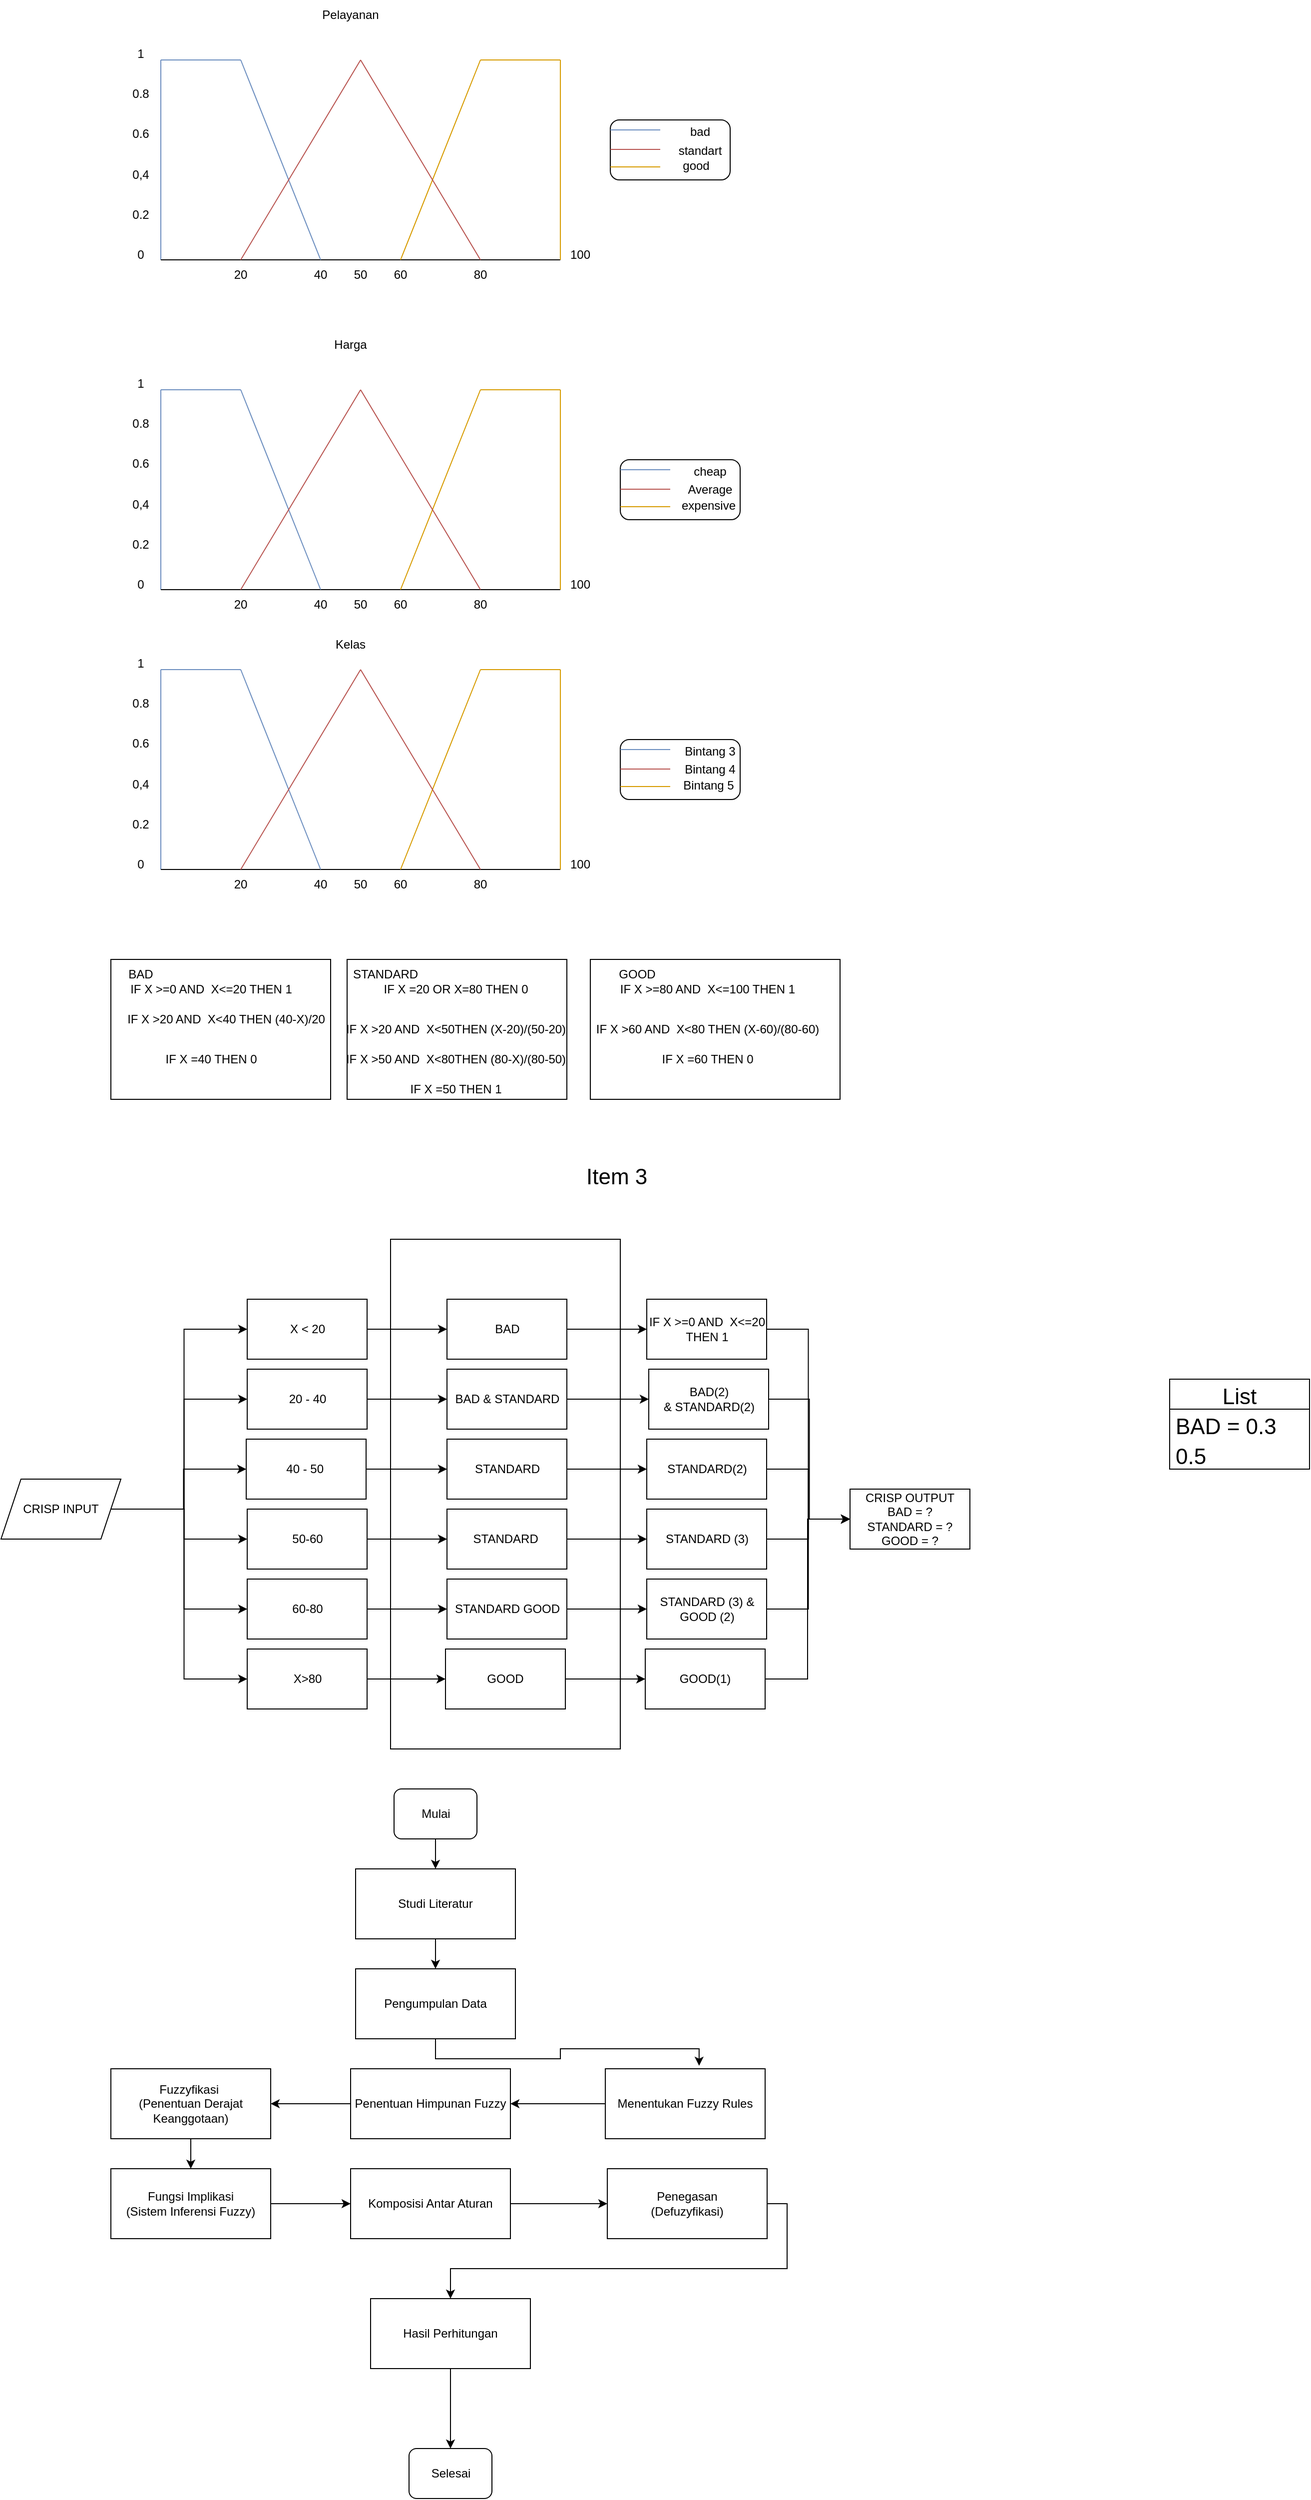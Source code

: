 <mxfile version="15.9.6" type="device"><diagram id="vfJWQUJCy7Mmr3GmOc0D" name="Page-1"><mxGraphModel dx="2071" dy="1744" grid="1" gridSize="10" guides="1" tooltips="1" connect="1" arrows="1" fold="1" page="1" pageScale="1" pageWidth="850" pageHeight="1100" background="none" math="0" shadow="0"><root><mxCell id="0"/><mxCell id="1" parent="0"/><mxCell id="0C4jwOHCTcYR7QHNZJCI-3" value="" style="rounded=0;whiteSpace=wrap;html=1;" parent="1" vertex="1"><mxGeometry x="510" y="650" width="250" height="140" as="geometry"/></mxCell><mxCell id="0C4jwOHCTcYR7QHNZJCI-2" value="" style="rounded=0;whiteSpace=wrap;html=1;" parent="1" vertex="1"><mxGeometry x="266.5" y="650" width="220" height="140" as="geometry"/></mxCell><mxCell id="0C4jwOHCTcYR7QHNZJCI-1" value="" style="rounded=0;whiteSpace=wrap;html=1;" parent="1" vertex="1"><mxGeometry x="30" y="650" width="220" height="140" as="geometry"/></mxCell><mxCell id="fblPmqSFpStAacAFeAP8-191" value="" style="rounded=0;whiteSpace=wrap;html=1;" parent="1" vertex="1"><mxGeometry x="310" y="930" width="230" height="510" as="geometry"/></mxCell><mxCell id="fblPmqSFpStAacAFeAP8-78" value="" style="endArrow=none;html=1;rounded=0;fillColor=#dae8fc;strokeColor=#6c8ebf;" parent="1" edge="1"><mxGeometry width="50" height="50" relative="1" as="geometry"><mxPoint x="80" y="280" as="sourcePoint"/><mxPoint x="80" y="80" as="targetPoint"/></mxGeometry></mxCell><mxCell id="fblPmqSFpStAacAFeAP8-79" value="" style="endArrow=none;html=1;rounded=0;" parent="1" edge="1"><mxGeometry width="50" height="50" relative="1" as="geometry"><mxPoint x="80" y="280" as="sourcePoint"/><mxPoint x="480" y="280" as="targetPoint"/></mxGeometry></mxCell><mxCell id="fblPmqSFpStAacAFeAP8-80" value="" style="endArrow=none;html=1;rounded=0;fillColor=#dae8fc;strokeColor=#6c8ebf;" parent="1" edge="1"><mxGeometry width="50" height="50" relative="1" as="geometry"><mxPoint x="80" y="80" as="sourcePoint"/><mxPoint x="160" y="80" as="targetPoint"/></mxGeometry></mxCell><mxCell id="fblPmqSFpStAacAFeAP8-81" value="" style="endArrow=none;html=1;rounded=0;fillColor=#dae8fc;strokeColor=#6c8ebf;" parent="1" edge="1"><mxGeometry width="50" height="50" relative="1" as="geometry"><mxPoint x="160" y="80" as="sourcePoint"/><mxPoint x="240" y="280" as="targetPoint"/></mxGeometry></mxCell><mxCell id="fblPmqSFpStAacAFeAP8-82" value="0" style="text;html=1;strokeColor=none;fillColor=none;align=center;verticalAlign=middle;whiteSpace=wrap;rounded=0;" parent="1" vertex="1"><mxGeometry x="30" y="260" width="60" height="30" as="geometry"/></mxCell><mxCell id="fblPmqSFpStAacAFeAP8-83" value="0.2" style="text;html=1;strokeColor=none;fillColor=none;align=center;verticalAlign=middle;whiteSpace=wrap;rounded=0;" parent="1" vertex="1"><mxGeometry x="30" y="220" width="60" height="30" as="geometry"/></mxCell><mxCell id="fblPmqSFpStAacAFeAP8-84" value="0,4" style="text;html=1;strokeColor=none;fillColor=none;align=center;verticalAlign=middle;whiteSpace=wrap;rounded=0;" parent="1" vertex="1"><mxGeometry x="30" y="180" width="60" height="30" as="geometry"/></mxCell><mxCell id="fblPmqSFpStAacAFeAP8-85" value="0.6" style="text;html=1;strokeColor=none;fillColor=none;align=center;verticalAlign=middle;whiteSpace=wrap;rounded=0;" parent="1" vertex="1"><mxGeometry x="30" y="140" width="60" height="27" as="geometry"/></mxCell><mxCell id="fblPmqSFpStAacAFeAP8-86" value="0.8" style="text;html=1;strokeColor=none;fillColor=none;align=center;verticalAlign=middle;whiteSpace=wrap;rounded=0;" parent="1" vertex="1"><mxGeometry x="30" y="100" width="60" height="27" as="geometry"/></mxCell><mxCell id="fblPmqSFpStAacAFeAP8-87" value="1" style="text;html=1;strokeColor=none;fillColor=none;align=center;verticalAlign=middle;whiteSpace=wrap;rounded=0;" parent="1" vertex="1"><mxGeometry x="30" y="60" width="60" height="27" as="geometry"/></mxCell><mxCell id="fblPmqSFpStAacAFeAP8-88" value="" style="endArrow=none;html=1;rounded=0;fillColor=#f8cecc;strokeColor=#b85450;" parent="1" edge="1"><mxGeometry width="50" height="50" relative="1" as="geometry"><mxPoint x="160" y="280" as="sourcePoint"/><mxPoint x="280" y="80" as="targetPoint"/></mxGeometry></mxCell><mxCell id="fblPmqSFpStAacAFeAP8-89" value="" style="endArrow=none;html=1;rounded=0;fillColor=#ffe6cc;strokeColor=#d79b00;" parent="1" edge="1"><mxGeometry width="50" height="50" relative="1" as="geometry"><mxPoint x="480" y="280" as="sourcePoint"/><mxPoint x="480" y="80" as="targetPoint"/></mxGeometry></mxCell><mxCell id="fblPmqSFpStAacAFeAP8-90" value="" style="endArrow=none;html=1;rounded=0;fillColor=#ffe6cc;strokeColor=#d79b00;" parent="1" edge="1"><mxGeometry width="50" height="50" relative="1" as="geometry"><mxPoint x="400" y="80" as="sourcePoint"/><mxPoint x="480" y="80" as="targetPoint"/></mxGeometry></mxCell><mxCell id="fblPmqSFpStAacAFeAP8-91" value="" style="endArrow=none;html=1;rounded=0;fillColor=#ffe6cc;strokeColor=#d79b00;" parent="1" edge="1"><mxGeometry width="50" height="50" relative="1" as="geometry"><mxPoint x="320" y="280" as="sourcePoint"/><mxPoint x="400" y="80" as="targetPoint"/></mxGeometry></mxCell><mxCell id="fblPmqSFpStAacAFeAP8-92" value="" style="endArrow=none;html=1;rounded=0;fillColor=#f8cecc;strokeColor=#b85450;" parent="1" edge="1"><mxGeometry width="50" height="50" relative="1" as="geometry"><mxPoint x="400" y="280" as="sourcePoint"/><mxPoint x="280" y="80" as="targetPoint"/></mxGeometry></mxCell><mxCell id="fblPmqSFpStAacAFeAP8-107" value="Harga" style="text;html=1;strokeColor=none;fillColor=none;align=center;verticalAlign=middle;whiteSpace=wrap;rounded=0;" parent="1" vertex="1"><mxGeometry x="240" y="20" width="60" height="30" as="geometry"/></mxCell><mxCell id="fblPmqSFpStAacAFeAP8-108" value="Kelas" style="text;html=1;strokeColor=none;fillColor=none;align=center;verticalAlign=middle;whiteSpace=wrap;rounded=0;" parent="1" vertex="1"><mxGeometry x="240" y="320" width="60" height="30" as="geometry"/></mxCell><mxCell id="fblPmqSFpStAacAFeAP8-117" value="&amp;nbsp; &amp;nbsp; &amp;nbsp;" style="rounded=1;whiteSpace=wrap;html=1;" parent="1" vertex="1"><mxGeometry x="540" y="430" width="120" height="60" as="geometry"/></mxCell><mxCell id="fblPmqSFpStAacAFeAP8-118" value="" style="endArrow=none;html=1;rounded=0;fillColor=#dae8fc;strokeColor=#6c8ebf;" parent="1" edge="1"><mxGeometry width="50" height="50" relative="1" as="geometry"><mxPoint x="540" y="440" as="sourcePoint"/><mxPoint x="590" y="440" as="targetPoint"/></mxGeometry></mxCell><mxCell id="fblPmqSFpStAacAFeAP8-119" value="" style="endArrow=none;html=1;rounded=0;fillColor=#f8cecc;strokeColor=#b85450;" parent="1" edge="1"><mxGeometry width="50" height="50" relative="1" as="geometry"><mxPoint x="540" y="459.5" as="sourcePoint"/><mxPoint x="590" y="459.5" as="targetPoint"/></mxGeometry></mxCell><mxCell id="fblPmqSFpStAacAFeAP8-120" value="" style="endArrow=none;html=1;rounded=0;fillColor=#ffe6cc;strokeColor=#d79b00;" parent="1" edge="1"><mxGeometry width="50" height="50" relative="1" as="geometry"><mxPoint x="540" y="477" as="sourcePoint"/><mxPoint x="590" y="477" as="targetPoint"/></mxGeometry></mxCell><mxCell id="fblPmqSFpStAacAFeAP8-121" value="Bintang 3" style="text;html=1;strokeColor=none;fillColor=none;align=center;verticalAlign=middle;whiteSpace=wrap;rounded=0;" parent="1" vertex="1"><mxGeometry x="600" y="430" width="60" height="23" as="geometry"/></mxCell><mxCell id="fblPmqSFpStAacAFeAP8-122" value="Bintang 4" style="text;html=1;strokeColor=none;fillColor=none;align=center;verticalAlign=middle;whiteSpace=wrap;rounded=0;" parent="1" vertex="1"><mxGeometry x="600" y="445" width="60" height="30" as="geometry"/></mxCell><mxCell id="fblPmqSFpStAacAFeAP8-123" value="Bintang 5" style="text;html=1;strokeColor=none;fillColor=none;align=center;verticalAlign=middle;whiteSpace=wrap;rounded=0;" parent="1" vertex="1"><mxGeometry x="600" y="470" width="57" height="12" as="geometry"/></mxCell><mxCell id="fblPmqSFpStAacAFeAP8-124" value="100" style="text;html=1;strokeColor=none;fillColor=none;align=center;verticalAlign=middle;whiteSpace=wrap;rounded=0;" parent="1" vertex="1"><mxGeometry x="470" y="260" width="60" height="30" as="geometry"/></mxCell><mxCell id="fblPmqSFpStAacAFeAP8-125" value="100" style="text;html=1;strokeColor=none;fillColor=none;align=center;verticalAlign=middle;whiteSpace=wrap;rounded=0;" parent="1" vertex="1"><mxGeometry x="470" y="540" width="60" height="30" as="geometry"/></mxCell><mxCell id="fblPmqSFpStAacAFeAP8-127" value="20" style="text;html=1;strokeColor=none;fillColor=none;align=center;verticalAlign=middle;whiteSpace=wrap;rounded=0;" parent="1" vertex="1"><mxGeometry x="130" y="280" width="60" height="30" as="geometry"/></mxCell><mxCell id="fblPmqSFpStAacAFeAP8-129" value="40" style="text;html=1;strokeColor=none;fillColor=none;align=center;verticalAlign=middle;whiteSpace=wrap;rounded=0;" parent="1" vertex="1"><mxGeometry x="210" y="280" width="60" height="30" as="geometry"/></mxCell><mxCell id="fblPmqSFpStAacAFeAP8-130" value="50" style="text;html=1;strokeColor=none;fillColor=none;align=center;verticalAlign=middle;whiteSpace=wrap;rounded=0;" parent="1" vertex="1"><mxGeometry x="250" y="280" width="60" height="30" as="geometry"/></mxCell><mxCell id="fblPmqSFpStAacAFeAP8-131" value="60" style="text;html=1;strokeColor=none;fillColor=none;align=center;verticalAlign=middle;whiteSpace=wrap;rounded=0;" parent="1" vertex="1"><mxGeometry x="290" y="280" width="60" height="30" as="geometry"/></mxCell><mxCell id="fblPmqSFpStAacAFeAP8-133" value="80" style="text;html=1;strokeColor=none;fillColor=none;align=center;verticalAlign=middle;whiteSpace=wrap;rounded=0;" parent="1" vertex="1"><mxGeometry x="370" y="280" width="60" height="30" as="geometry"/></mxCell><mxCell id="fblPmqSFpStAacAFeAP8-134" value="" style="endArrow=none;html=1;rounded=0;fillColor=#dae8fc;strokeColor=#6c8ebf;" parent="1" edge="1"><mxGeometry width="50" height="50" relative="1" as="geometry"><mxPoint x="80" y="560" as="sourcePoint"/><mxPoint x="80" y="360" as="targetPoint"/></mxGeometry></mxCell><mxCell id="fblPmqSFpStAacAFeAP8-135" value="" style="endArrow=none;html=1;rounded=0;" parent="1" edge="1"><mxGeometry width="50" height="50" relative="1" as="geometry"><mxPoint x="80" y="560" as="sourcePoint"/><mxPoint x="480" y="560" as="targetPoint"/></mxGeometry></mxCell><mxCell id="fblPmqSFpStAacAFeAP8-136" value="" style="endArrow=none;html=1;rounded=0;fillColor=#dae8fc;strokeColor=#6c8ebf;" parent="1" edge="1"><mxGeometry width="50" height="50" relative="1" as="geometry"><mxPoint x="80" y="360" as="sourcePoint"/><mxPoint x="160" y="360" as="targetPoint"/></mxGeometry></mxCell><mxCell id="fblPmqSFpStAacAFeAP8-137" value="" style="endArrow=none;html=1;rounded=0;fillColor=#dae8fc;strokeColor=#6c8ebf;" parent="1" edge="1"><mxGeometry width="50" height="50" relative="1" as="geometry"><mxPoint x="160" y="360" as="sourcePoint"/><mxPoint x="240" y="560" as="targetPoint"/></mxGeometry></mxCell><mxCell id="fblPmqSFpStAacAFeAP8-138" value="0" style="text;html=1;strokeColor=none;fillColor=none;align=center;verticalAlign=middle;whiteSpace=wrap;rounded=0;" parent="1" vertex="1"><mxGeometry x="30" y="540" width="60" height="30" as="geometry"/></mxCell><mxCell id="fblPmqSFpStAacAFeAP8-139" value="0.2" style="text;html=1;strokeColor=none;fillColor=none;align=center;verticalAlign=middle;whiteSpace=wrap;rounded=0;" parent="1" vertex="1"><mxGeometry x="30" y="500" width="60" height="30" as="geometry"/></mxCell><mxCell id="fblPmqSFpStAacAFeAP8-140" value="0,4" style="text;html=1;strokeColor=none;fillColor=none;align=center;verticalAlign=middle;whiteSpace=wrap;rounded=0;" parent="1" vertex="1"><mxGeometry x="30" y="460" width="60" height="30" as="geometry"/></mxCell><mxCell id="fblPmqSFpStAacAFeAP8-141" value="0.6" style="text;html=1;strokeColor=none;fillColor=none;align=center;verticalAlign=middle;whiteSpace=wrap;rounded=0;" parent="1" vertex="1"><mxGeometry x="30" y="420" width="60" height="27" as="geometry"/></mxCell><mxCell id="fblPmqSFpStAacAFeAP8-142" value="0.8" style="text;html=1;strokeColor=none;fillColor=none;align=center;verticalAlign=middle;whiteSpace=wrap;rounded=0;" parent="1" vertex="1"><mxGeometry x="30" y="380" width="60" height="27" as="geometry"/></mxCell><mxCell id="fblPmqSFpStAacAFeAP8-143" value="1" style="text;html=1;strokeColor=none;fillColor=none;align=center;verticalAlign=middle;whiteSpace=wrap;rounded=0;" parent="1" vertex="1"><mxGeometry x="30" y="340" width="60" height="27" as="geometry"/></mxCell><mxCell id="fblPmqSFpStAacAFeAP8-144" value="" style="endArrow=none;html=1;rounded=0;fillColor=#f8cecc;strokeColor=#b85450;" parent="1" edge="1"><mxGeometry width="50" height="50" relative="1" as="geometry"><mxPoint x="160" y="560" as="sourcePoint"/><mxPoint x="280" y="360" as="targetPoint"/></mxGeometry></mxCell><mxCell id="fblPmqSFpStAacAFeAP8-145" value="" style="endArrow=none;html=1;rounded=0;fillColor=#ffe6cc;strokeColor=#d79b00;" parent="1" edge="1"><mxGeometry width="50" height="50" relative="1" as="geometry"><mxPoint x="480" y="560" as="sourcePoint"/><mxPoint x="480" y="360" as="targetPoint"/></mxGeometry></mxCell><mxCell id="fblPmqSFpStAacAFeAP8-146" value="" style="endArrow=none;html=1;rounded=0;fillColor=#ffe6cc;strokeColor=#d79b00;" parent="1" edge="1"><mxGeometry width="50" height="50" relative="1" as="geometry"><mxPoint x="400" y="360" as="sourcePoint"/><mxPoint x="480" y="360" as="targetPoint"/></mxGeometry></mxCell><mxCell id="fblPmqSFpStAacAFeAP8-147" value="" style="endArrow=none;html=1;rounded=0;fillColor=#ffe6cc;strokeColor=#d79b00;" parent="1" edge="1"><mxGeometry width="50" height="50" relative="1" as="geometry"><mxPoint x="320" y="560" as="sourcePoint"/><mxPoint x="400" y="360" as="targetPoint"/></mxGeometry></mxCell><mxCell id="fblPmqSFpStAacAFeAP8-148" value="" style="endArrow=none;html=1;rounded=0;fillColor=#f8cecc;strokeColor=#b85450;" parent="1" edge="1"><mxGeometry width="50" height="50" relative="1" as="geometry"><mxPoint x="400" y="560" as="sourcePoint"/><mxPoint x="280" y="360" as="targetPoint"/></mxGeometry></mxCell><mxCell id="fblPmqSFpStAacAFeAP8-149" value="20" style="text;html=1;strokeColor=none;fillColor=none;align=center;verticalAlign=middle;whiteSpace=wrap;rounded=0;" parent="1" vertex="1"><mxGeometry x="130" y="560" width="60" height="30" as="geometry"/></mxCell><mxCell id="fblPmqSFpStAacAFeAP8-150" value="40" style="text;html=1;strokeColor=none;fillColor=none;align=center;verticalAlign=middle;whiteSpace=wrap;rounded=0;" parent="1" vertex="1"><mxGeometry x="210" y="560" width="60" height="30" as="geometry"/></mxCell><mxCell id="fblPmqSFpStAacAFeAP8-151" value="50" style="text;html=1;strokeColor=none;fillColor=none;align=center;verticalAlign=middle;whiteSpace=wrap;rounded=0;" parent="1" vertex="1"><mxGeometry x="250" y="560" width="60" height="30" as="geometry"/></mxCell><mxCell id="fblPmqSFpStAacAFeAP8-152" value="60" style="text;html=1;strokeColor=none;fillColor=none;align=center;verticalAlign=middle;whiteSpace=wrap;rounded=0;" parent="1" vertex="1"><mxGeometry x="290" y="560" width="60" height="30" as="geometry"/></mxCell><mxCell id="fblPmqSFpStAacAFeAP8-153" value="80" style="text;html=1;strokeColor=none;fillColor=none;align=center;verticalAlign=middle;whiteSpace=wrap;rounded=0;" parent="1" vertex="1"><mxGeometry x="370" y="560" width="60" height="30" as="geometry"/></mxCell><mxCell id="fblPmqSFpStAacAFeAP8-154" value="IF X &amp;gt;=0 AND&amp;nbsp; X&amp;lt;=20 THEN 1" style="text;html=1;align=center;verticalAlign=middle;resizable=0;points=[];autosize=1;strokeColor=none;fillColor=none;" parent="1" vertex="1"><mxGeometry x="40" y="670" width="180" height="20" as="geometry"/></mxCell><mxCell id="fblPmqSFpStAacAFeAP8-155" value="BAD" style="text;html=1;strokeColor=none;fillColor=none;align=center;verticalAlign=middle;whiteSpace=wrap;rounded=0;" parent="1" vertex="1"><mxGeometry x="30" y="650" width="60" height="30" as="geometry"/></mxCell><mxCell id="fblPmqSFpStAacAFeAP8-157" value="IF X &amp;gt;20 AND&amp;nbsp; X&amp;lt;40 THEN (40-X)/20" style="text;html=1;align=center;verticalAlign=middle;resizable=0;points=[];autosize=1;strokeColor=none;fillColor=none;" parent="1" vertex="1"><mxGeometry x="40" y="700" width="210" height="20" as="geometry"/></mxCell><mxCell id="fblPmqSFpStAacAFeAP8-158" value="IF X =40 THEN 0" style="text;html=1;align=center;verticalAlign=middle;resizable=0;points=[];autosize=1;strokeColor=none;fillColor=none;" parent="1" vertex="1"><mxGeometry x="75" y="740" width="110" height="20" as="geometry"/></mxCell><mxCell id="fblPmqSFpStAacAFeAP8-160" value="IF X =20 OR X=80 THEN 0" style="text;html=1;align=center;verticalAlign=middle;resizable=0;points=[];autosize=1;strokeColor=none;fillColor=none;" parent="1" vertex="1"><mxGeometry x="295" y="670" width="160" height="20" as="geometry"/></mxCell><mxCell id="fblPmqSFpStAacAFeAP8-161" value="STANDARD" style="text;html=1;strokeColor=none;fillColor=none;align=center;verticalAlign=middle;whiteSpace=wrap;rounded=0;" parent="1" vertex="1"><mxGeometry x="275" y="650" width="60" height="30" as="geometry"/></mxCell><mxCell id="fblPmqSFpStAacAFeAP8-162" value="IF X &amp;gt;20 AND&amp;nbsp; X&amp;lt;50THEN (X-20)/(50-20)" style="text;html=1;align=center;verticalAlign=middle;resizable=0;points=[];autosize=1;strokeColor=none;fillColor=none;" parent="1" vertex="1"><mxGeometry x="255" y="710" width="240" height="20" as="geometry"/></mxCell><mxCell id="fblPmqSFpStAacAFeAP8-163" value="IF X =50 THEN 1" style="text;html=1;align=center;verticalAlign=middle;resizable=0;points=[];autosize=1;strokeColor=none;fillColor=none;" parent="1" vertex="1"><mxGeometry x="320" y="770" width="110" height="20" as="geometry"/></mxCell><mxCell id="fblPmqSFpStAacAFeAP8-164" value="IF X &amp;gt;50 AND&amp;nbsp; X&amp;lt;80THEN (80-X)/(80-50)" style="text;html=1;align=center;verticalAlign=middle;resizable=0;points=[];autosize=1;strokeColor=none;fillColor=none;" parent="1" vertex="1"><mxGeometry x="255" y="740" width="240" height="20" as="geometry"/></mxCell><mxCell id="fblPmqSFpStAacAFeAP8-165" value="IF X &amp;gt;=80 AND&amp;nbsp; X&amp;lt;=100 THEN 1" style="text;html=1;align=center;verticalAlign=middle;resizable=0;points=[];autosize=1;strokeColor=none;fillColor=none;" parent="1" vertex="1"><mxGeometry x="532" y="670" width="190" height="20" as="geometry"/></mxCell><mxCell id="fblPmqSFpStAacAFeAP8-166" value="GOOD" style="text;html=1;strokeColor=none;fillColor=none;align=center;verticalAlign=middle;whiteSpace=wrap;rounded=0;" parent="1" vertex="1"><mxGeometry x="527" y="650" width="60" height="30" as="geometry"/></mxCell><mxCell id="fblPmqSFpStAacAFeAP8-167" value="IF X &amp;gt;60 AND&amp;nbsp; X&amp;lt;80 THEN (X-60)/(80-60)" style="text;html=1;align=center;verticalAlign=middle;resizable=0;points=[];autosize=1;strokeColor=none;fillColor=none;" parent="1" vertex="1"><mxGeometry x="507" y="710" width="240" height="20" as="geometry"/></mxCell><mxCell id="fblPmqSFpStAacAFeAP8-168" value="IF X =60 THEN 0" style="text;html=1;align=center;verticalAlign=middle;resizable=0;points=[];autosize=1;strokeColor=none;fillColor=none;" parent="1" vertex="1"><mxGeometry x="572" y="740" width="110" height="20" as="geometry"/></mxCell><mxCell id="fblPmqSFpStAacAFeAP8-175" style="edgeStyle=orthogonalEdgeStyle;rounded=0;orthogonalLoop=1;jettySize=auto;html=1;entryX=0;entryY=0.5;entryDx=0;entryDy=0;" parent="1" source="fblPmqSFpStAacAFeAP8-169" target="fblPmqSFpStAacAFeAP8-170" edge="1"><mxGeometry relative="1" as="geometry"/></mxCell><mxCell id="fblPmqSFpStAacAFeAP8-199" style="edgeStyle=orthogonalEdgeStyle;rounded=0;orthogonalLoop=1;jettySize=auto;html=1;exitX=1;exitY=0.5;exitDx=0;exitDy=0;entryX=0;entryY=0.5;entryDx=0;entryDy=0;fontSize=7;" parent="1" source="fblPmqSFpStAacAFeAP8-169" target="fblPmqSFpStAacAFeAP8-198" edge="1"><mxGeometry relative="1" as="geometry"/></mxCell><mxCell id="fblPmqSFpStAacAFeAP8-169" value="CRISP INPUT" style="shape=parallelogram;perimeter=parallelogramPerimeter;whiteSpace=wrap;html=1;fixedSize=1;" parent="1" vertex="1"><mxGeometry x="-80" y="1170" width="120" height="60" as="geometry"/></mxCell><mxCell id="fblPmqSFpStAacAFeAP8-181" value="" style="edgeStyle=orthogonalEdgeStyle;rounded=0;orthogonalLoop=1;jettySize=auto;html=1;" parent="1" source="fblPmqSFpStAacAFeAP8-170" target="fblPmqSFpStAacAFeAP8-180" edge="1"><mxGeometry relative="1" as="geometry"/></mxCell><mxCell id="fblPmqSFpStAacAFeAP8-170" value="X &amp;lt; 20" style="rounded=0;whiteSpace=wrap;html=1;" parent="1" vertex="1"><mxGeometry x="166.5" y="990" width="120" height="60" as="geometry"/></mxCell><mxCell id="fblPmqSFpStAacAFeAP8-188" value="" style="edgeStyle=orthogonalEdgeStyle;rounded=0;orthogonalLoop=1;jettySize=auto;html=1;" parent="1" source="fblPmqSFpStAacAFeAP8-171" target="fblPmqSFpStAacAFeAP8-187" edge="1"><mxGeometry relative="1" as="geometry"/></mxCell><mxCell id="fblPmqSFpStAacAFeAP8-171" value="50-60" style="rounded=0;whiteSpace=wrap;html=1;" parent="1" vertex="1"><mxGeometry x="166.5" y="1200" width="120" height="60" as="geometry"/></mxCell><mxCell id="fblPmqSFpStAacAFeAP8-185" value="" style="edgeStyle=orthogonalEdgeStyle;rounded=0;orthogonalLoop=1;jettySize=auto;html=1;" parent="1" source="fblPmqSFpStAacAFeAP8-172" target="fblPmqSFpStAacAFeAP8-184" edge="1"><mxGeometry relative="1" as="geometry"/></mxCell><mxCell id="fblPmqSFpStAacAFeAP8-172" value="40 - 50&amp;nbsp;" style="rounded=0;whiteSpace=wrap;html=1;" parent="1" vertex="1"><mxGeometry x="165.5" y="1130" width="120" height="60" as="geometry"/></mxCell><mxCell id="fblPmqSFpStAacAFeAP8-183" value="" style="edgeStyle=orthogonalEdgeStyle;rounded=0;orthogonalLoop=1;jettySize=auto;html=1;" parent="1" source="fblPmqSFpStAacAFeAP8-173" target="fblPmqSFpStAacAFeAP8-182" edge="1"><mxGeometry relative="1" as="geometry"/></mxCell><mxCell id="fblPmqSFpStAacAFeAP8-173" value="20 - 40" style="rounded=0;whiteSpace=wrap;html=1;" parent="1" vertex="1"><mxGeometry x="166.5" y="1060" width="120" height="60" as="geometry"/></mxCell><mxCell id="fblPmqSFpStAacAFeAP8-190" value="" style="edgeStyle=orthogonalEdgeStyle;rounded=0;orthogonalLoop=1;jettySize=auto;html=1;" parent="1" source="fblPmqSFpStAacAFeAP8-174" target="fblPmqSFpStAacAFeAP8-189" edge="1"><mxGeometry relative="1" as="geometry"/></mxCell><mxCell id="fblPmqSFpStAacAFeAP8-174" value="60-80" style="rounded=0;whiteSpace=wrap;html=1;" parent="1" vertex="1"><mxGeometry x="166.5" y="1270" width="120" height="60" as="geometry"/></mxCell><mxCell id="fblPmqSFpStAacAFeAP8-176" style="edgeStyle=orthogonalEdgeStyle;rounded=0;orthogonalLoop=1;jettySize=auto;html=1;entryX=0;entryY=0.5;entryDx=0;entryDy=0;exitX=1;exitY=0.5;exitDx=0;exitDy=0;" parent="1" source="fblPmqSFpStAacAFeAP8-169" target="fblPmqSFpStAacAFeAP8-173" edge="1"><mxGeometry relative="1" as="geometry"><mxPoint x="41.5" y="1120" as="sourcePoint"/><mxPoint x="176.5" y="1030" as="targetPoint"/></mxGeometry></mxCell><mxCell id="fblPmqSFpStAacAFeAP8-177" style="edgeStyle=orthogonalEdgeStyle;rounded=0;orthogonalLoop=1;jettySize=auto;html=1;entryX=0;entryY=0.5;entryDx=0;entryDy=0;exitX=1;exitY=0.5;exitDx=0;exitDy=0;" parent="1" source="fblPmqSFpStAacAFeAP8-169" target="fblPmqSFpStAacAFeAP8-172" edge="1"><mxGeometry relative="1" as="geometry"><mxPoint x="51.5" y="1130" as="sourcePoint"/><mxPoint x="186.5" y="1040" as="targetPoint"/></mxGeometry></mxCell><mxCell id="fblPmqSFpStAacAFeAP8-178" style="edgeStyle=orthogonalEdgeStyle;rounded=0;orthogonalLoop=1;jettySize=auto;html=1;entryX=0;entryY=0.5;entryDx=0;entryDy=0;exitX=1;exitY=0.5;exitDx=0;exitDy=0;" parent="1" source="fblPmqSFpStAacAFeAP8-169" target="fblPmqSFpStAacAFeAP8-174" edge="1"><mxGeometry relative="1" as="geometry"><mxPoint x="41.5" y="1120" as="sourcePoint"/><mxPoint x="176.5" y="1170" as="targetPoint"/></mxGeometry></mxCell><mxCell id="fblPmqSFpStAacAFeAP8-179" style="edgeStyle=orthogonalEdgeStyle;rounded=0;orthogonalLoop=1;jettySize=auto;html=1;entryX=0;entryY=0.5;entryDx=0;entryDy=0;exitX=1;exitY=0.5;exitDx=0;exitDy=0;" parent="1" source="fblPmqSFpStAacAFeAP8-169" target="fblPmqSFpStAacAFeAP8-171" edge="1"><mxGeometry relative="1" as="geometry"><mxPoint x="51.5" y="1130" as="sourcePoint"/><mxPoint x="186.5" y="1180" as="targetPoint"/></mxGeometry></mxCell><mxCell id="fblPmqSFpStAacAFeAP8-193" value="" style="edgeStyle=orthogonalEdgeStyle;rounded=0;orthogonalLoop=1;jettySize=auto;html=1;" parent="1" source="fblPmqSFpStAacAFeAP8-180" target="fblPmqSFpStAacAFeAP8-192" edge="1"><mxGeometry relative="1" as="geometry"/></mxCell><mxCell id="fblPmqSFpStAacAFeAP8-180" value="BAD" style="rounded=0;whiteSpace=wrap;html=1;" parent="1" vertex="1"><mxGeometry x="366.5" y="990" width="120" height="60" as="geometry"/></mxCell><mxCell id="fblPmqSFpStAacAFeAP8-195" value="" style="edgeStyle=orthogonalEdgeStyle;rounded=0;orthogonalLoop=1;jettySize=auto;html=1;" parent="1" source="fblPmqSFpStAacAFeAP8-182" target="fblPmqSFpStAacAFeAP8-194" edge="1"><mxGeometry relative="1" as="geometry"/></mxCell><mxCell id="fblPmqSFpStAacAFeAP8-182" value="BAD &amp;amp; STANDARD" style="rounded=0;whiteSpace=wrap;html=1;" parent="1" vertex="1"><mxGeometry x="366.5" y="1060" width="120" height="60" as="geometry"/></mxCell><mxCell id="fblPmqSFpStAacAFeAP8-197" value="" style="edgeStyle=orthogonalEdgeStyle;rounded=0;orthogonalLoop=1;jettySize=auto;html=1;fontSize=7;" parent="1" source="fblPmqSFpStAacAFeAP8-184" target="fblPmqSFpStAacAFeAP8-196" edge="1"><mxGeometry relative="1" as="geometry"/></mxCell><mxCell id="fblPmqSFpStAacAFeAP8-184" value="STANDARD" style="rounded=0;whiteSpace=wrap;html=1;" parent="1" vertex="1"><mxGeometry x="366.5" y="1130" width="120" height="60" as="geometry"/></mxCell><mxCell id="fblPmqSFpStAacAFeAP8-203" value="" style="edgeStyle=orthogonalEdgeStyle;rounded=0;orthogonalLoop=1;jettySize=auto;html=1;fontSize=7;" parent="1" source="fblPmqSFpStAacAFeAP8-187" target="fblPmqSFpStAacAFeAP8-202" edge="1"><mxGeometry relative="1" as="geometry"/></mxCell><mxCell id="fblPmqSFpStAacAFeAP8-187" value="STANDARD&amp;nbsp;" style="rounded=0;whiteSpace=wrap;html=1;" parent="1" vertex="1"><mxGeometry x="366.5" y="1200" width="120" height="60" as="geometry"/></mxCell><mxCell id="fblPmqSFpStAacAFeAP8-205" value="" style="edgeStyle=orthogonalEdgeStyle;rounded=0;orthogonalLoop=1;jettySize=auto;html=1;fontSize=7;" parent="1" source="fblPmqSFpStAacAFeAP8-189" target="fblPmqSFpStAacAFeAP8-204" edge="1"><mxGeometry relative="1" as="geometry"/></mxCell><mxCell id="fblPmqSFpStAacAFeAP8-189" value="STANDARD GOOD" style="rounded=0;whiteSpace=wrap;html=1;" parent="1" vertex="1"><mxGeometry x="366.5" y="1270" width="120" height="60" as="geometry"/></mxCell><mxCell id="0C4jwOHCTcYR7QHNZJCI-5" style="edgeStyle=orthogonalEdgeStyle;rounded=0;orthogonalLoop=1;jettySize=auto;html=1;entryX=0;entryY=0.5;entryDx=0;entryDy=0;" parent="1" source="fblPmqSFpStAacAFeAP8-192" target="0C4jwOHCTcYR7QHNZJCI-4" edge="1"><mxGeometry relative="1" as="geometry"/></mxCell><mxCell id="fblPmqSFpStAacAFeAP8-192" value="&lt;span&gt;IF X &amp;gt;=0 AND&amp;nbsp; X&amp;lt;=20 THEN 1&lt;/span&gt;" style="rounded=0;whiteSpace=wrap;html=1;" parent="1" vertex="1"><mxGeometry x="566.5" y="990" width="120" height="60" as="geometry"/></mxCell><mxCell id="0C4jwOHCTcYR7QHNZJCI-9" style="edgeStyle=orthogonalEdgeStyle;rounded=0;orthogonalLoop=1;jettySize=auto;html=1;exitX=1;exitY=0.5;exitDx=0;exitDy=0;entryX=0;entryY=0.5;entryDx=0;entryDy=0;" parent="1" source="fblPmqSFpStAacAFeAP8-194" target="0C4jwOHCTcYR7QHNZJCI-4" edge="1"><mxGeometry relative="1" as="geometry"/></mxCell><mxCell id="fblPmqSFpStAacAFeAP8-194" value="BAD(2)&lt;br&gt;&amp;amp; STANDARD(2)" style="rounded=0;whiteSpace=wrap;html=1;" parent="1" vertex="1"><mxGeometry x="568.5" y="1060" width="120" height="60" as="geometry"/></mxCell><mxCell id="0C4jwOHCTcYR7QHNZJCI-7" style="edgeStyle=orthogonalEdgeStyle;rounded=0;orthogonalLoop=1;jettySize=auto;html=1;exitX=1;exitY=0.5;exitDx=0;exitDy=0;entryX=0;entryY=0.5;entryDx=0;entryDy=0;" parent="1" source="fblPmqSFpStAacAFeAP8-196" target="0C4jwOHCTcYR7QHNZJCI-4" edge="1"><mxGeometry relative="1" as="geometry"/></mxCell><mxCell id="fblPmqSFpStAacAFeAP8-196" value="STANDARD(2)" style="rounded=0;whiteSpace=wrap;html=1;" parent="1" vertex="1"><mxGeometry x="566.5" y="1130" width="120" height="60" as="geometry"/></mxCell><mxCell id="fblPmqSFpStAacAFeAP8-200" style="edgeStyle=orthogonalEdgeStyle;rounded=0;orthogonalLoop=1;jettySize=auto;html=1;exitX=1;exitY=0.5;exitDx=0;exitDy=0;fontSize=7;entryX=0;entryY=0.5;entryDx=0;entryDy=0;" parent="1" source="fblPmqSFpStAacAFeAP8-198" target="fblPmqSFpStAacAFeAP8-201" edge="1"><mxGeometry relative="1" as="geometry"><mxPoint x="260" y="1430" as="targetPoint"/></mxGeometry></mxCell><mxCell id="fblPmqSFpStAacAFeAP8-198" value="X&amp;gt;80" style="rounded=0;whiteSpace=wrap;html=1;" parent="1" vertex="1"><mxGeometry x="166.5" y="1340" width="120" height="60" as="geometry"/></mxCell><mxCell id="fblPmqSFpStAacAFeAP8-207" value="" style="edgeStyle=orthogonalEdgeStyle;rounded=0;orthogonalLoop=1;jettySize=auto;html=1;fontSize=7;" parent="1" source="fblPmqSFpStAacAFeAP8-201" target="fblPmqSFpStAacAFeAP8-206" edge="1"><mxGeometry relative="1" as="geometry"/></mxCell><mxCell id="fblPmqSFpStAacAFeAP8-201" value="GOOD" style="rounded=0;whiteSpace=wrap;html=1;" parent="1" vertex="1"><mxGeometry x="365" y="1340" width="120" height="60" as="geometry"/></mxCell><mxCell id="0C4jwOHCTcYR7QHNZJCI-11" style="edgeStyle=orthogonalEdgeStyle;rounded=0;orthogonalLoop=1;jettySize=auto;html=1;exitX=1;exitY=0.5;exitDx=0;exitDy=0;entryX=0;entryY=0.5;entryDx=0;entryDy=0;" parent="1" source="fblPmqSFpStAacAFeAP8-202" target="0C4jwOHCTcYR7QHNZJCI-4" edge="1"><mxGeometry relative="1" as="geometry"/></mxCell><mxCell id="fblPmqSFpStAacAFeAP8-202" value="STANDARD (3)" style="rounded=0;whiteSpace=wrap;html=1;" parent="1" vertex="1"><mxGeometry x="566.5" y="1200" width="120" height="60" as="geometry"/></mxCell><mxCell id="0C4jwOHCTcYR7QHNZJCI-14" style="edgeStyle=orthogonalEdgeStyle;rounded=0;orthogonalLoop=1;jettySize=auto;html=1;exitX=1;exitY=0.5;exitDx=0;exitDy=0;entryX=0;entryY=0.5;entryDx=0;entryDy=0;" parent="1" source="fblPmqSFpStAacAFeAP8-204" target="0C4jwOHCTcYR7QHNZJCI-4" edge="1"><mxGeometry relative="1" as="geometry"/></mxCell><mxCell id="fblPmqSFpStAacAFeAP8-204" value="STANDARD (3) &amp;amp; GOOD (2)" style="rounded=0;whiteSpace=wrap;html=1;" parent="1" vertex="1"><mxGeometry x="566.5" y="1270" width="120" height="60" as="geometry"/></mxCell><mxCell id="0C4jwOHCTcYR7QHNZJCI-13" style="edgeStyle=orthogonalEdgeStyle;rounded=0;orthogonalLoop=1;jettySize=auto;html=1;exitX=1;exitY=0.5;exitDx=0;exitDy=0;entryX=0;entryY=0.5;entryDx=0;entryDy=0;" parent="1" source="fblPmqSFpStAacAFeAP8-206" target="0C4jwOHCTcYR7QHNZJCI-4" edge="1"><mxGeometry relative="1" as="geometry"/></mxCell><mxCell id="fblPmqSFpStAacAFeAP8-206" value="GOOD(1)" style="rounded=0;whiteSpace=wrap;html=1;" parent="1" vertex="1"><mxGeometry x="565" y="1340" width="120" height="60" as="geometry"/></mxCell><mxCell id="0C4jwOHCTcYR7QHNZJCI-4" value="CRISP OUTPUT&lt;br&gt;BAD = ?&lt;br&gt;STANDARD = ?&lt;br&gt;GOOD = ?" style="rounded=0;whiteSpace=wrap;html=1;" parent="1" vertex="1"><mxGeometry x="770" y="1180" width="120" height="60" as="geometry"/></mxCell><mxCell id="hBLyFgPjBjd0Q85HWmKv-5" value="List" style="swimlane;fontStyle=0;childLayout=stackLayout;horizontal=1;startSize=30;horizontalStack=0;resizeParent=1;resizeParentMax=0;resizeLast=0;collapsible=1;marginBottom=0;fontSize=22;" parent="1" vertex="1"><mxGeometry x="1090" y="1070" width="140" height="90" as="geometry"/></mxCell><mxCell id="hBLyFgPjBjd0Q85HWmKv-6" value="BAD = 0.3" style="text;strokeColor=none;fillColor=none;align=left;verticalAlign=middle;spacingLeft=4;spacingRight=4;overflow=hidden;points=[[0,0.5],[1,0.5]];portConstraint=eastwest;rotatable=0;fontSize=22;" parent="hBLyFgPjBjd0Q85HWmKv-5" vertex="1"><mxGeometry y="30" width="140" height="30" as="geometry"/></mxCell><mxCell id="hBLyFgPjBjd0Q85HWmKv-7" value="0.5" style="text;strokeColor=none;fillColor=none;align=left;verticalAlign=middle;spacingLeft=4;spacingRight=4;overflow=hidden;points=[[0,0.5],[1,0.5]];portConstraint=eastwest;rotatable=0;fontSize=22;" parent="hBLyFgPjBjd0Q85HWmKv-5" vertex="1"><mxGeometry y="60" width="140" height="30" as="geometry"/></mxCell><mxCell id="hBLyFgPjBjd0Q85HWmKv-8" value="Item 3" style="text;strokeColor=none;fillColor=none;align=left;verticalAlign=middle;spacingLeft=4;spacingRight=4;overflow=hidden;points=[[0,0.5],[1,0.5]];portConstraint=eastwest;rotatable=0;fontSize=22;" parent="1" vertex="1"><mxGeometry x="500" y="850" width="140" height="30" as="geometry"/></mxCell><mxCell id="yyPg3TT2cw6VfSWzv-Fr-1" value="" style="endArrow=none;html=1;rounded=0;fillColor=#dae8fc;strokeColor=#6c8ebf;" parent="1" edge="1"><mxGeometry width="50" height="50" relative="1" as="geometry"><mxPoint x="80" y="-50" as="sourcePoint"/><mxPoint x="80" y="-250" as="targetPoint"/></mxGeometry></mxCell><mxCell id="yyPg3TT2cw6VfSWzv-Fr-2" value="" style="endArrow=none;html=1;rounded=0;" parent="1" edge="1"><mxGeometry width="50" height="50" relative="1" as="geometry"><mxPoint x="80" y="-50" as="sourcePoint"/><mxPoint x="480" y="-50" as="targetPoint"/></mxGeometry></mxCell><mxCell id="yyPg3TT2cw6VfSWzv-Fr-3" value="" style="endArrow=none;html=1;rounded=0;fillColor=#dae8fc;strokeColor=#6c8ebf;" parent="1" edge="1"><mxGeometry width="50" height="50" relative="1" as="geometry"><mxPoint x="80" y="-250" as="sourcePoint"/><mxPoint x="160" y="-250" as="targetPoint"/></mxGeometry></mxCell><mxCell id="yyPg3TT2cw6VfSWzv-Fr-4" value="" style="endArrow=none;html=1;rounded=0;fillColor=#dae8fc;strokeColor=#6c8ebf;" parent="1" edge="1"><mxGeometry width="50" height="50" relative="1" as="geometry"><mxPoint x="160" y="-250" as="sourcePoint"/><mxPoint x="240" y="-50" as="targetPoint"/></mxGeometry></mxCell><mxCell id="yyPg3TT2cw6VfSWzv-Fr-5" value="0" style="text;html=1;strokeColor=none;fillColor=none;align=center;verticalAlign=middle;whiteSpace=wrap;rounded=0;" parent="1" vertex="1"><mxGeometry x="30" y="-70" width="60" height="30" as="geometry"/></mxCell><mxCell id="yyPg3TT2cw6VfSWzv-Fr-6" value="0.2" style="text;html=1;strokeColor=none;fillColor=none;align=center;verticalAlign=middle;whiteSpace=wrap;rounded=0;" parent="1" vertex="1"><mxGeometry x="30" y="-110" width="60" height="30" as="geometry"/></mxCell><mxCell id="yyPg3TT2cw6VfSWzv-Fr-7" value="0,4" style="text;html=1;strokeColor=none;fillColor=none;align=center;verticalAlign=middle;whiteSpace=wrap;rounded=0;" parent="1" vertex="1"><mxGeometry x="30" y="-150" width="60" height="30" as="geometry"/></mxCell><mxCell id="yyPg3TT2cw6VfSWzv-Fr-8" value="0.6" style="text;html=1;strokeColor=none;fillColor=none;align=center;verticalAlign=middle;whiteSpace=wrap;rounded=0;" parent="1" vertex="1"><mxGeometry x="30" y="-190" width="60" height="27" as="geometry"/></mxCell><mxCell id="yyPg3TT2cw6VfSWzv-Fr-9" value="0.8" style="text;html=1;strokeColor=none;fillColor=none;align=center;verticalAlign=middle;whiteSpace=wrap;rounded=0;" parent="1" vertex="1"><mxGeometry x="30" y="-230" width="60" height="27" as="geometry"/></mxCell><mxCell id="yyPg3TT2cw6VfSWzv-Fr-10" value="1" style="text;html=1;strokeColor=none;fillColor=none;align=center;verticalAlign=middle;whiteSpace=wrap;rounded=0;" parent="1" vertex="1"><mxGeometry x="30" y="-270" width="60" height="27" as="geometry"/></mxCell><mxCell id="yyPg3TT2cw6VfSWzv-Fr-11" value="" style="endArrow=none;html=1;rounded=0;fillColor=#f8cecc;strokeColor=#b85450;" parent="1" edge="1"><mxGeometry width="50" height="50" relative="1" as="geometry"><mxPoint x="160" y="-50" as="sourcePoint"/><mxPoint x="280" y="-250" as="targetPoint"/></mxGeometry></mxCell><mxCell id="yyPg3TT2cw6VfSWzv-Fr-12" value="" style="endArrow=none;html=1;rounded=0;fillColor=#ffe6cc;strokeColor=#d79b00;" parent="1" edge="1"><mxGeometry width="50" height="50" relative="1" as="geometry"><mxPoint x="480" y="-50" as="sourcePoint"/><mxPoint x="480" y="-250" as="targetPoint"/></mxGeometry></mxCell><mxCell id="yyPg3TT2cw6VfSWzv-Fr-13" value="" style="endArrow=none;html=1;rounded=0;fillColor=#ffe6cc;strokeColor=#d79b00;" parent="1" edge="1"><mxGeometry width="50" height="50" relative="1" as="geometry"><mxPoint x="400" y="-250" as="sourcePoint"/><mxPoint x="480" y="-250" as="targetPoint"/></mxGeometry></mxCell><mxCell id="yyPg3TT2cw6VfSWzv-Fr-14" value="" style="endArrow=none;html=1;rounded=0;fillColor=#ffe6cc;strokeColor=#d79b00;" parent="1" edge="1"><mxGeometry width="50" height="50" relative="1" as="geometry"><mxPoint x="320" y="-50" as="sourcePoint"/><mxPoint x="400" y="-250" as="targetPoint"/></mxGeometry></mxCell><mxCell id="yyPg3TT2cw6VfSWzv-Fr-15" value="" style="endArrow=none;html=1;rounded=0;fillColor=#f8cecc;strokeColor=#b85450;" parent="1" edge="1"><mxGeometry width="50" height="50" relative="1" as="geometry"><mxPoint x="400" y="-50" as="sourcePoint"/><mxPoint x="280" y="-250" as="targetPoint"/></mxGeometry></mxCell><mxCell id="yyPg3TT2cw6VfSWzv-Fr-16" value="Pelayanan" style="text;html=1;strokeColor=none;fillColor=none;align=center;verticalAlign=middle;whiteSpace=wrap;rounded=0;" parent="1" vertex="1"><mxGeometry x="240" y="-310" width="60" height="30" as="geometry"/></mxCell><mxCell id="yyPg3TT2cw6VfSWzv-Fr-17" value="&amp;nbsp; &amp;nbsp; &amp;nbsp;" style="rounded=1;whiteSpace=wrap;html=1;" parent="1" vertex="1"><mxGeometry x="530" y="-190" width="120" height="60" as="geometry"/></mxCell><mxCell id="yyPg3TT2cw6VfSWzv-Fr-18" value="" style="endArrow=none;html=1;rounded=0;fillColor=#dae8fc;strokeColor=#6c8ebf;" parent="1" edge="1"><mxGeometry width="50" height="50" relative="1" as="geometry"><mxPoint x="530" y="-180" as="sourcePoint"/><mxPoint x="580" y="-180" as="targetPoint"/></mxGeometry></mxCell><mxCell id="yyPg3TT2cw6VfSWzv-Fr-19" value="" style="endArrow=none;html=1;rounded=0;fillColor=#f8cecc;strokeColor=#b85450;" parent="1" edge="1"><mxGeometry width="50" height="50" relative="1" as="geometry"><mxPoint x="530" y="-160.5" as="sourcePoint"/><mxPoint x="580" y="-160.5" as="targetPoint"/></mxGeometry></mxCell><mxCell id="yyPg3TT2cw6VfSWzv-Fr-20" value="" style="endArrow=none;html=1;rounded=0;fillColor=#ffe6cc;strokeColor=#d79b00;" parent="1" edge="1"><mxGeometry width="50" height="50" relative="1" as="geometry"><mxPoint x="530" y="-143" as="sourcePoint"/><mxPoint x="580" y="-143" as="targetPoint"/></mxGeometry></mxCell><mxCell id="yyPg3TT2cw6VfSWzv-Fr-21" value="bad" style="text;html=1;strokeColor=none;fillColor=none;align=center;verticalAlign=middle;whiteSpace=wrap;rounded=0;" parent="1" vertex="1"><mxGeometry x="590" y="-190" width="60" height="23" as="geometry"/></mxCell><mxCell id="yyPg3TT2cw6VfSWzv-Fr-22" value="standart" style="text;html=1;strokeColor=none;fillColor=none;align=center;verticalAlign=middle;whiteSpace=wrap;rounded=0;" parent="1" vertex="1"><mxGeometry x="590" y="-170" width="60" height="21" as="geometry"/></mxCell><mxCell id="yyPg3TT2cw6VfSWzv-Fr-23" value="good" style="text;html=1;strokeColor=none;fillColor=none;align=center;verticalAlign=middle;whiteSpace=wrap;rounded=0;" parent="1" vertex="1"><mxGeometry x="590" y="-150" width="52" height="12" as="geometry"/></mxCell><mxCell id="yyPg3TT2cw6VfSWzv-Fr-24" value="100" style="text;html=1;strokeColor=none;fillColor=none;align=center;verticalAlign=middle;whiteSpace=wrap;rounded=0;" parent="1" vertex="1"><mxGeometry x="470" y="-70" width="60" height="30" as="geometry"/></mxCell><mxCell id="yyPg3TT2cw6VfSWzv-Fr-25" value="20" style="text;html=1;strokeColor=none;fillColor=none;align=center;verticalAlign=middle;whiteSpace=wrap;rounded=0;" parent="1" vertex="1"><mxGeometry x="130" y="-50" width="60" height="30" as="geometry"/></mxCell><mxCell id="yyPg3TT2cw6VfSWzv-Fr-26" value="40" style="text;html=1;strokeColor=none;fillColor=none;align=center;verticalAlign=middle;whiteSpace=wrap;rounded=0;" parent="1" vertex="1"><mxGeometry x="210" y="-50" width="60" height="30" as="geometry"/></mxCell><mxCell id="yyPg3TT2cw6VfSWzv-Fr-27" value="50" style="text;html=1;strokeColor=none;fillColor=none;align=center;verticalAlign=middle;whiteSpace=wrap;rounded=0;" parent="1" vertex="1"><mxGeometry x="250" y="-50" width="60" height="30" as="geometry"/></mxCell><mxCell id="yyPg3TT2cw6VfSWzv-Fr-28" value="60" style="text;html=1;strokeColor=none;fillColor=none;align=center;verticalAlign=middle;whiteSpace=wrap;rounded=0;" parent="1" vertex="1"><mxGeometry x="290" y="-50" width="60" height="30" as="geometry"/></mxCell><mxCell id="yyPg3TT2cw6VfSWzv-Fr-29" value="80" style="text;html=1;strokeColor=none;fillColor=none;align=center;verticalAlign=middle;whiteSpace=wrap;rounded=0;" parent="1" vertex="1"><mxGeometry x="370" y="-50" width="60" height="30" as="geometry"/></mxCell><mxCell id="yyPg3TT2cw6VfSWzv-Fr-30" value="&amp;nbsp; &amp;nbsp; &amp;nbsp;" style="rounded=1;whiteSpace=wrap;html=1;" parent="1" vertex="1"><mxGeometry x="540" y="150" width="120" height="60" as="geometry"/></mxCell><mxCell id="yyPg3TT2cw6VfSWzv-Fr-31" value="" style="endArrow=none;html=1;rounded=0;fillColor=#dae8fc;strokeColor=#6c8ebf;" parent="1" edge="1"><mxGeometry width="50" height="50" relative="1" as="geometry"><mxPoint x="540" y="160" as="sourcePoint"/><mxPoint x="590" y="160" as="targetPoint"/></mxGeometry></mxCell><mxCell id="yyPg3TT2cw6VfSWzv-Fr-32" value="" style="endArrow=none;html=1;rounded=0;fillColor=#f8cecc;strokeColor=#b85450;" parent="1" edge="1"><mxGeometry width="50" height="50" relative="1" as="geometry"><mxPoint x="540" y="179.5" as="sourcePoint"/><mxPoint x="590" y="179.5" as="targetPoint"/></mxGeometry></mxCell><mxCell id="yyPg3TT2cw6VfSWzv-Fr-33" value="" style="endArrow=none;html=1;rounded=0;fillColor=#ffe6cc;strokeColor=#d79b00;" parent="1" edge="1"><mxGeometry width="50" height="50" relative="1" as="geometry"><mxPoint x="540" y="197" as="sourcePoint"/><mxPoint x="590" y="197" as="targetPoint"/></mxGeometry></mxCell><mxCell id="yyPg3TT2cw6VfSWzv-Fr-34" value="cheap" style="text;html=1;strokeColor=none;fillColor=none;align=center;verticalAlign=middle;whiteSpace=wrap;rounded=0;" parent="1" vertex="1"><mxGeometry x="600" y="150" width="60" height="23" as="geometry"/></mxCell><mxCell id="yyPg3TT2cw6VfSWzv-Fr-35" value="Average" style="text;html=1;strokeColor=none;fillColor=none;align=center;verticalAlign=middle;whiteSpace=wrap;rounded=0;" parent="1" vertex="1"><mxGeometry x="600" y="165" width="60" height="30" as="geometry"/></mxCell><mxCell id="yyPg3TT2cw6VfSWzv-Fr-36" value="expensive" style="text;html=1;strokeColor=none;fillColor=none;align=center;verticalAlign=middle;whiteSpace=wrap;rounded=0;" parent="1" vertex="1"><mxGeometry x="600" y="190" width="57" height="12" as="geometry"/></mxCell><mxCell id="FKxv5GvtcGPqTK90I0ST-11" style="edgeStyle=orthogonalEdgeStyle;rounded=0;orthogonalLoop=1;jettySize=auto;html=1;exitX=0.5;exitY=1;exitDx=0;exitDy=0;entryX=0.5;entryY=0;entryDx=0;entryDy=0;" parent="1" source="FKxv5GvtcGPqTK90I0ST-3" target="FKxv5GvtcGPqTK90I0ST-4" edge="1"><mxGeometry relative="1" as="geometry"/></mxCell><mxCell id="FKxv5GvtcGPqTK90I0ST-3" value="Mulai" style="rounded=1;whiteSpace=wrap;html=1;" parent="1" vertex="1"><mxGeometry x="313.5" y="1480" width="83" height="50" as="geometry"/></mxCell><mxCell id="FKxv5GvtcGPqTK90I0ST-29" style="edgeStyle=orthogonalEdgeStyle;rounded=0;orthogonalLoop=1;jettySize=auto;html=1;entryX=0.5;entryY=0;entryDx=0;entryDy=0;" parent="1" source="FKxv5GvtcGPqTK90I0ST-4" target="FKxv5GvtcGPqTK90I0ST-5" edge="1"><mxGeometry relative="1" as="geometry"/></mxCell><mxCell id="FKxv5GvtcGPqTK90I0ST-4" value="Studi Literatur" style="rounded=0;whiteSpace=wrap;html=1;" parent="1" vertex="1"><mxGeometry x="275" y="1560" width="160" height="70" as="geometry"/></mxCell><mxCell id="FKxv5GvtcGPqTK90I0ST-30" style="edgeStyle=orthogonalEdgeStyle;rounded=0;orthogonalLoop=1;jettySize=auto;html=1;exitX=0.5;exitY=1;exitDx=0;exitDy=0;entryX=0.587;entryY=-0.043;entryDx=0;entryDy=0;entryPerimeter=0;" parent="1" source="FKxv5GvtcGPqTK90I0ST-5" target="FKxv5GvtcGPqTK90I0ST-24" edge="1"><mxGeometry relative="1" as="geometry"/></mxCell><mxCell id="FKxv5GvtcGPqTK90I0ST-5" value="Pengumpulan Data" style="rounded=0;whiteSpace=wrap;html=1;" parent="1" vertex="1"><mxGeometry x="275" y="1660" width="160" height="70" as="geometry"/></mxCell><mxCell id="FKxv5GvtcGPqTK90I0ST-10" style="edgeStyle=orthogonalEdgeStyle;rounded=0;orthogonalLoop=1;jettySize=auto;html=1;entryX=1;entryY=0.5;entryDx=0;entryDy=0;" parent="1" source="FKxv5GvtcGPqTK90I0ST-6" target="FKxv5GvtcGPqTK90I0ST-7" edge="1"><mxGeometry relative="1" as="geometry"/></mxCell><mxCell id="FKxv5GvtcGPqTK90I0ST-6" value="Penentuan Himpunan Fuzzy" style="rounded=0;whiteSpace=wrap;html=1;" parent="1" vertex="1"><mxGeometry x="270" y="1760" width="160" height="70" as="geometry"/></mxCell><mxCell id="FKxv5GvtcGPqTK90I0ST-28" style="edgeStyle=orthogonalEdgeStyle;rounded=0;orthogonalLoop=1;jettySize=auto;html=1;exitX=0.5;exitY=1;exitDx=0;exitDy=0;" parent="1" source="FKxv5GvtcGPqTK90I0ST-7" target="FKxv5GvtcGPqTK90I0ST-12" edge="1"><mxGeometry relative="1" as="geometry"/></mxCell><mxCell id="FKxv5GvtcGPqTK90I0ST-7" value="Fuzzyfikasi&amp;nbsp;&lt;br&gt;(Penentuan Derajat Keanggotaan)" style="rounded=0;whiteSpace=wrap;html=1;" parent="1" vertex="1"><mxGeometry x="30" y="1760" width="160" height="70" as="geometry"/></mxCell><mxCell id="FKxv5GvtcGPqTK90I0ST-22" style="edgeStyle=orthogonalEdgeStyle;rounded=0;orthogonalLoop=1;jettySize=auto;html=1;entryX=0;entryY=0.5;entryDx=0;entryDy=0;" parent="1" source="FKxv5GvtcGPqTK90I0ST-12" target="FKxv5GvtcGPqTK90I0ST-15" edge="1"><mxGeometry relative="1" as="geometry"/></mxCell><mxCell id="FKxv5GvtcGPqTK90I0ST-12" value="Fungsi Implikasi&lt;br&gt;(Sistem Inferensi Fuzzy)" style="rounded=0;whiteSpace=wrap;html=1;" parent="1" vertex="1"><mxGeometry x="30" y="1860" width="160" height="70" as="geometry"/></mxCell><mxCell id="FKxv5GvtcGPqTK90I0ST-27" style="edgeStyle=orthogonalEdgeStyle;rounded=0;orthogonalLoop=1;jettySize=auto;html=1;exitX=0.5;exitY=1;exitDx=0;exitDy=0;entryX=0.5;entryY=0;entryDx=0;entryDy=0;" parent="1" source="FKxv5GvtcGPqTK90I0ST-13" target="FKxv5GvtcGPqTK90I0ST-21" edge="1"><mxGeometry relative="1" as="geometry"/></mxCell><mxCell id="FKxv5GvtcGPqTK90I0ST-13" value="Hasil Perhitungan" style="rounded=0;whiteSpace=wrap;html=1;" parent="1" vertex="1"><mxGeometry x="290" y="1990" width="160" height="70" as="geometry"/></mxCell><mxCell id="FKxv5GvtcGPqTK90I0ST-20" style="edgeStyle=orthogonalEdgeStyle;rounded=0;orthogonalLoop=1;jettySize=auto;html=1;exitX=1;exitY=0.5;exitDx=0;exitDy=0;" parent="1" source="FKxv5GvtcGPqTK90I0ST-14" target="FKxv5GvtcGPqTK90I0ST-13" edge="1"><mxGeometry relative="1" as="geometry"/></mxCell><mxCell id="FKxv5GvtcGPqTK90I0ST-14" value="Penegasan&lt;br&gt;(Defuzyfikasi)" style="rounded=0;whiteSpace=wrap;html=1;" parent="1" vertex="1"><mxGeometry x="527" y="1860" width="160" height="70" as="geometry"/></mxCell><mxCell id="FKxv5GvtcGPqTK90I0ST-19" style="edgeStyle=orthogonalEdgeStyle;rounded=0;orthogonalLoop=1;jettySize=auto;html=1;entryX=0;entryY=0.5;entryDx=0;entryDy=0;" parent="1" source="FKxv5GvtcGPqTK90I0ST-15" target="FKxv5GvtcGPqTK90I0ST-14" edge="1"><mxGeometry relative="1" as="geometry"/></mxCell><mxCell id="FKxv5GvtcGPqTK90I0ST-15" value="Komposisi Antar Aturan" style="rounded=0;whiteSpace=wrap;html=1;" parent="1" vertex="1"><mxGeometry x="270" y="1860" width="160" height="70" as="geometry"/></mxCell><mxCell id="FKxv5GvtcGPqTK90I0ST-21" value="Selesai" style="rounded=1;whiteSpace=wrap;html=1;" parent="1" vertex="1"><mxGeometry x="328.5" y="2140" width="83" height="50" as="geometry"/></mxCell><mxCell id="FKxv5GvtcGPqTK90I0ST-25" style="edgeStyle=orthogonalEdgeStyle;rounded=0;orthogonalLoop=1;jettySize=auto;html=1;entryX=1;entryY=0.5;entryDx=0;entryDy=0;" parent="1" source="FKxv5GvtcGPqTK90I0ST-24" target="FKxv5GvtcGPqTK90I0ST-6" edge="1"><mxGeometry relative="1" as="geometry"/></mxCell><mxCell id="FKxv5GvtcGPqTK90I0ST-24" value="Menentukan Fuzzy Rules" style="rounded=0;whiteSpace=wrap;html=1;" parent="1" vertex="1"><mxGeometry x="525" y="1760" width="160" height="70" as="geometry"/></mxCell></root></mxGraphModel></diagram></mxfile>